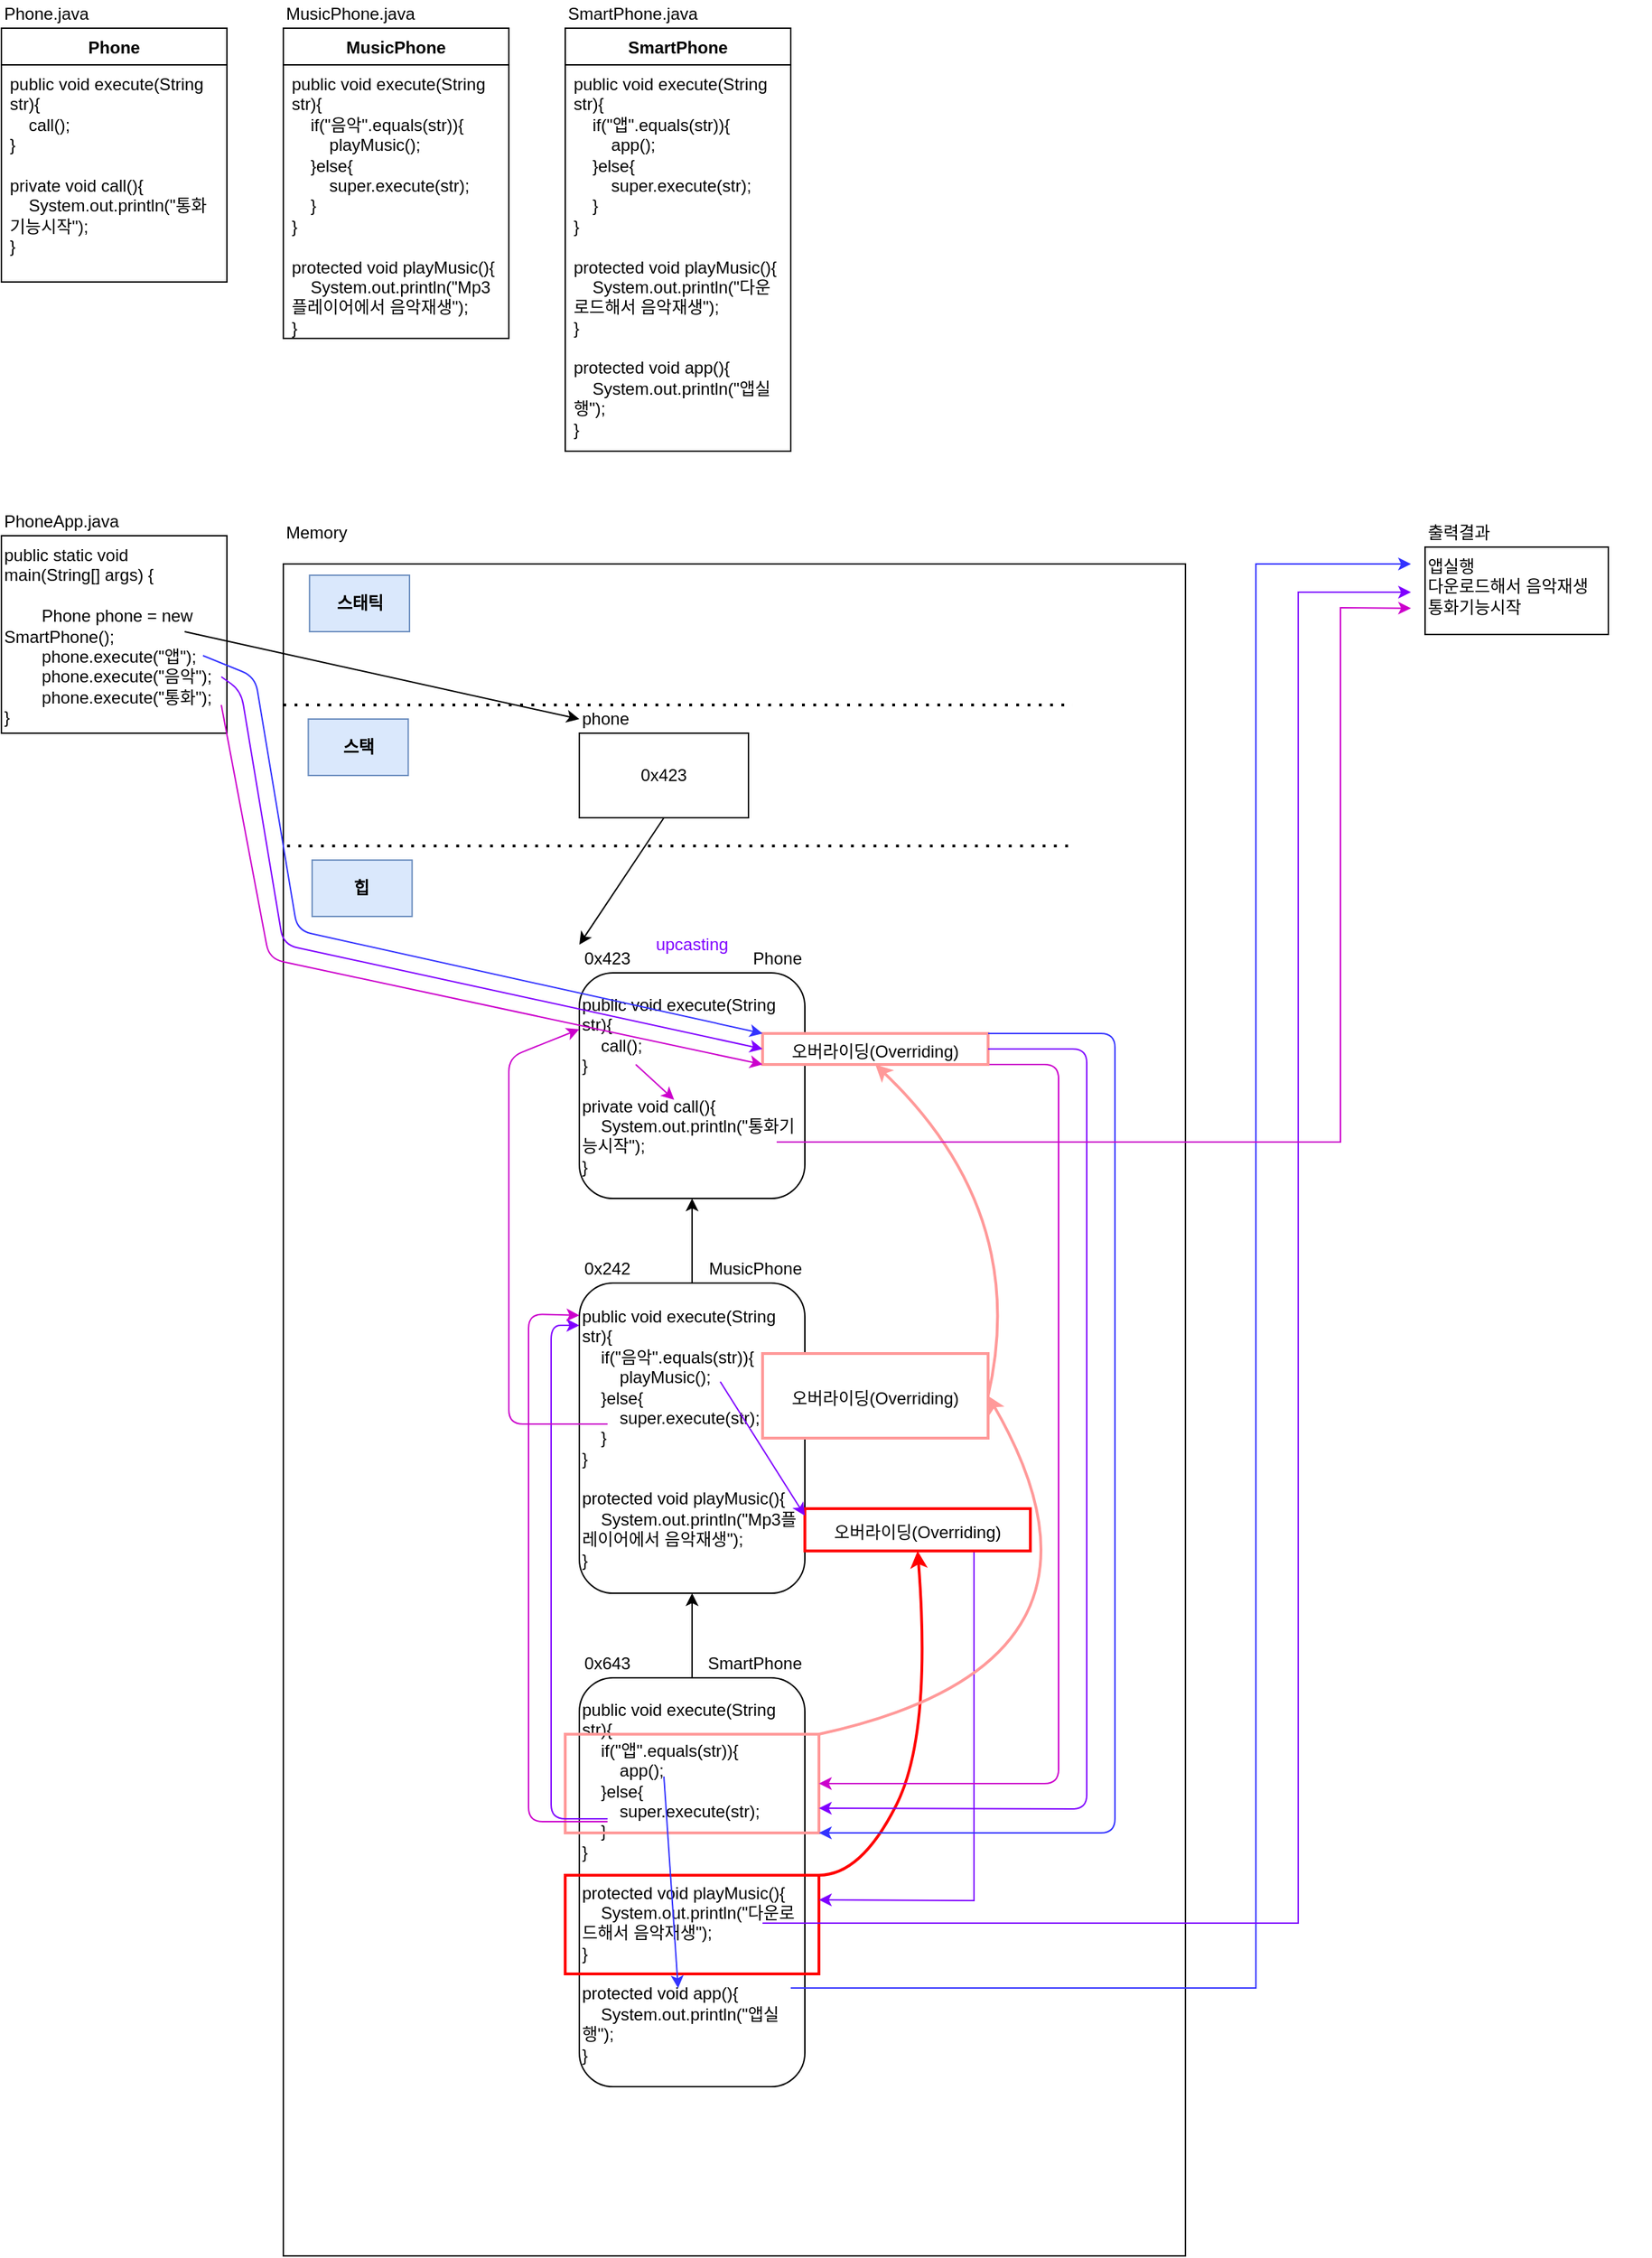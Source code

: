 <mxfile version="13.10.4" type="device"><diagram id="mPgNR5zbXorVT42VjV6F" name="Page-1"><mxGraphModel dx="660" dy="309" grid="1" gridSize="10" guides="1" tooltips="1" connect="1" arrows="1" fold="1" page="1" pageScale="1" pageWidth="827" pageHeight="1169" math="0" shadow="0"><root><mxCell id="0"/><mxCell id="1" parent="0"/><mxCell id="zT59p4EUVJKl-0oWde3T-29" value="" style="group" vertex="1" connectable="0" parent="1"><mxGeometry x="40" y="40" width="160" height="200" as="geometry"/></mxCell><mxCell id="zT59p4EUVJKl-0oWde3T-30" value="Phone" style="swimlane;fontStyle=1;align=center;verticalAlign=top;childLayout=stackLayout;horizontal=1;startSize=26;horizontalStack=0;resizeParent=1;resizeParentMax=0;resizeLast=0;collapsible=1;marginBottom=0;" vertex="1" parent="zT59p4EUVJKl-0oWde3T-29"><mxGeometry y="20" width="160" height="180" as="geometry"/></mxCell><mxCell id="zT59p4EUVJKl-0oWde3T-35" value="public void execute(String str){&#10;    call();&#10;}&#10;    &#10;private void call(){&#10;    System.out.println(&quot;통화기능시작&quot;);&#10;}" style="text;strokeColor=none;fillColor=none;align=left;verticalAlign=top;spacingLeft=4;spacingRight=4;overflow=hidden;rotatable=0;points=[[0,0.5],[1,0.5]];portConstraint=eastwest;whiteSpace=wrap;" vertex="1" parent="zT59p4EUVJKl-0oWde3T-30"><mxGeometry y="26" width="160" height="154" as="geometry"/></mxCell><mxCell id="zT59p4EUVJKl-0oWde3T-36" value="Phone.java" style="text;html=1;strokeColor=none;fillColor=none;align=left;verticalAlign=middle;whiteSpace=wrap;rounded=0;" vertex="1" parent="zT59p4EUVJKl-0oWde3T-29"><mxGeometry width="160" height="20" as="geometry"/></mxCell><mxCell id="zT59p4EUVJKl-0oWde3T-37" value="MusicPhone" style="swimlane;fontStyle=1;align=center;verticalAlign=top;childLayout=stackLayout;horizontal=1;startSize=26;horizontalStack=0;resizeParent=1;resizeParentMax=0;resizeLast=0;collapsible=1;marginBottom=0;" vertex="1" parent="1"><mxGeometry x="240" y="60" width="160" height="220" as="geometry"/></mxCell><mxCell id="zT59p4EUVJKl-0oWde3T-38" value="public void execute(String str){   &#10;    if(&quot;음악&quot;.equals(str)){&#10;        playMusic();&#10;    }else{&#10;        super.execute(str);&#10;    }        &#10;}&#10;    &#10;protected void playMusic(){&#10;    System.out.println(&quot;Mp3플레이어에서 음악재생&quot;);&#10;}" style="text;strokeColor=none;fillColor=none;align=left;verticalAlign=top;spacingLeft=4;spacingRight=4;overflow=hidden;rotatable=0;points=[[0,0.5],[1,0.5]];portConstraint=eastwest;whiteSpace=wrap;" vertex="1" parent="zT59p4EUVJKl-0oWde3T-37"><mxGeometry y="26" width="160" height="194" as="geometry"/></mxCell><mxCell id="zT59p4EUVJKl-0oWde3T-39" value="MusicPhone.java" style="text;html=1;strokeColor=none;fillColor=none;align=left;verticalAlign=middle;whiteSpace=wrap;rounded=0;" vertex="1" parent="1"><mxGeometry x="240" y="40" width="160" height="20" as="geometry"/></mxCell><mxCell id="zT59p4EUVJKl-0oWde3T-44" value="SmartPhone" style="swimlane;fontStyle=1;align=center;verticalAlign=top;childLayout=stackLayout;horizontal=1;startSize=26;horizontalStack=0;resizeParent=1;resizeParentMax=0;resizeLast=0;collapsible=1;marginBottom=0;" vertex="1" parent="1"><mxGeometry x="440" y="60" width="160" height="300" as="geometry"/></mxCell><mxCell id="zT59p4EUVJKl-0oWde3T-45" value="public void execute(String str){&#10;    if(&quot;앱&quot;.equals(str)){&#10;        app();&#10;    }else{&#10;        super.execute(str);&#10;    }    &#10;}&#10;&#10;protected void playMusic(){&#10;    System.out.println(&quot;다운로드해서 음악재생&quot;);&#10;}&#10;&#10;protected void app(){&#10;    System.out.println(&quot;앱실행&quot;);&#10;}" style="text;strokeColor=none;fillColor=none;align=left;verticalAlign=top;spacingLeft=4;spacingRight=4;overflow=hidden;rotatable=0;points=[[0,0.5],[1,0.5]];portConstraint=eastwest;whiteSpace=wrap;" vertex="1" parent="zT59p4EUVJKl-0oWde3T-44"><mxGeometry y="26" width="160" height="274" as="geometry"/></mxCell><mxCell id="zT59p4EUVJKl-0oWde3T-46" value="SmartPhone.java" style="text;html=1;strokeColor=none;fillColor=none;align=left;verticalAlign=middle;whiteSpace=wrap;rounded=0;" vertex="1" parent="1"><mxGeometry x="440" y="40" width="160" height="20" as="geometry"/></mxCell><mxCell id="zT59p4EUVJKl-0oWde3T-47" value="public static void main(String[] args) {&#10;&#10;        Phone phone = new SmartPhone();&#10;        phone.execute(&quot;앱&quot;);&#10;        phone.execute(&quot;음악&quot;);&#10;        phone.execute(&quot;통화&quot;);  &#10;}" style="labelBackgroundColor=none;fillColor=none;align=left;verticalAlign=top;whiteSpace=wrap;" vertex="1" parent="1"><mxGeometry x="40" y="420" width="160" height="140" as="geometry"/></mxCell><mxCell id="zT59p4EUVJKl-0oWde3T-48" value="PhoneApp.java" style="text;html=1;strokeColor=none;fillColor=none;align=left;verticalAlign=middle;whiteSpace=wrap;rounded=0;" vertex="1" parent="1"><mxGeometry x="40" y="400" width="160" height="20" as="geometry"/></mxCell><mxCell id="zT59p4EUVJKl-0oWde3T-161" value="Memory" style="text;html=1;strokeColor=none;align=left;verticalAlign=middle;whiteSpace=wrap;rounded=0;labelBackgroundColor=none;labelBorderColor=none;" vertex="1" parent="1"><mxGeometry x="240" y="408" width="640" height="20" as="geometry"/></mxCell><mxCell id="zT59p4EUVJKl-0oWde3T-52" value="" style="rounded=0;whiteSpace=wrap;html=1;labelBackgroundColor=none;align=center;fillColor=none;labelBorderColor=none;" vertex="1" parent="1"><mxGeometry x="240" y="440" width="640" height="1200" as="geometry"/></mxCell><mxCell id="zT59p4EUVJKl-0oWde3T-53" value="스태틱" style="rounded=0;whiteSpace=wrap;html=1;align=center;fillColor=#dae8fc;strokeColor=#6c8ebf;fontStyle=1;labelBackgroundColor=none;labelBorderColor=none;" vertex="1" parent="1"><mxGeometry x="258.614" y="448" width="70.909" height="40" as="geometry"/></mxCell><mxCell id="zT59p4EUVJKl-0oWde3T-54" value="스택" style="rounded=0;whiteSpace=wrap;html=1;align=center;fillColor=#dae8fc;strokeColor=#6c8ebf;fontStyle=1;labelBackgroundColor=none;labelBorderColor=none;" vertex="1" parent="1"><mxGeometry x="257.724" y="550" width="70.909" height="40" as="geometry"/></mxCell><mxCell id="zT59p4EUVJKl-0oWde3T-55" value="힙" style="rounded=0;whiteSpace=wrap;html=1;align=center;fillColor=#dae8fc;strokeColor=#6c8ebf;fontStyle=1;labelBackgroundColor=none;labelBorderColor=none;" vertex="1" parent="1"><mxGeometry x="260.434" y="650" width="70.909" height="40" as="geometry"/></mxCell><mxCell id="zT59p4EUVJKl-0oWde3T-56" value="" style="endArrow=none;dashed=1;html=1;dashPattern=1 3;strokeWidth=2;labelBackgroundColor=none;labelBorderColor=none;" edge="1" parent="1"><mxGeometry x="240" y="428" width="50" height="50" as="geometry"><mxPoint x="239.996" y="540" as="sourcePoint"/><mxPoint x="800" y="540" as="targetPoint"/></mxGeometry></mxCell><mxCell id="zT59p4EUVJKl-0oWde3T-57" value="" style="endArrow=none;dashed=1;html=1;dashPattern=1 3;strokeWidth=2;labelBackgroundColor=none;labelBorderColor=none;" edge="1" parent="1"><mxGeometry x="240" y="428" width="50" height="50" as="geometry"><mxPoint x="242.706" y="640" as="sourcePoint"/><mxPoint x="800" y="640" as="targetPoint"/></mxGeometry></mxCell><mxCell id="zT59p4EUVJKl-0oWde3T-199" style="edgeStyle=none;curved=1;orthogonalLoop=1;jettySize=auto;html=1;exitX=0.5;exitY=1;exitDx=0;exitDy=0;entryX=0;entryY=0;entryDx=0;entryDy=0;" edge="1" parent="1" source="zT59p4EUVJKl-0oWde3T-172" target="zT59p4EUVJKl-0oWde3T-189"><mxGeometry relative="1" as="geometry"/></mxCell><mxCell id="zT59p4EUVJKl-0oWde3T-172" value="0x423" style="rounded=0;whiteSpace=wrap;html=1;" vertex="1" parent="1"><mxGeometry x="450" y="560" width="120" height="60" as="geometry"/></mxCell><mxCell id="zT59p4EUVJKl-0oWde3T-173" value="phone" style="text;html=1;strokeColor=none;fillColor=none;align=left;verticalAlign=middle;whiteSpace=wrap;rounded=0;" vertex="1" parent="1"><mxGeometry x="450" y="540" width="120" height="20" as="geometry"/></mxCell><mxCell id="zT59p4EUVJKl-0oWde3T-188" value="&lt;span&gt;public void execute(String str){&lt;/span&gt;&lt;br style=&quot;padding: 0px ; margin: 0px&quot;&gt;&lt;span&gt;&amp;nbsp; &amp;nbsp; call();&lt;/span&gt;&lt;br style=&quot;padding: 0px ; margin: 0px&quot;&gt;&lt;span&gt;}&lt;/span&gt;&lt;br style=&quot;padding: 0px ; margin: 0px&quot;&gt;&lt;span&gt;&amp;nbsp; &amp;nbsp;&amp;nbsp;&lt;/span&gt;&lt;br style=&quot;padding: 0px ; margin: 0px&quot;&gt;&lt;span&gt;private void call(){&lt;/span&gt;&lt;br style=&quot;padding: 0px ; margin: 0px&quot;&gt;&lt;span&gt;&amp;nbsp; &amp;nbsp; System.out.println(&quot;통화기능시작&quot;);&lt;/span&gt;&lt;br style=&quot;padding: 0px ; margin: 0px&quot;&gt;&lt;span&gt;}&lt;/span&gt;" style="rounded=1;whiteSpace=wrap;html=1;align=left;" vertex="1" parent="1"><mxGeometry x="450" y="730" width="160" height="160" as="geometry"/></mxCell><mxCell id="zT59p4EUVJKl-0oWde3T-189" value="0x423" style="text;html=1;strokeColor=none;fillColor=none;align=center;verticalAlign=middle;whiteSpace=wrap;rounded=0;" vertex="1" parent="1"><mxGeometry x="450" y="710" width="40" height="20" as="geometry"/></mxCell><mxCell id="zT59p4EUVJKl-0oWde3T-190" value="Phone" style="text;html=1;strokeColor=none;fillColor=none;align=right;verticalAlign=middle;whiteSpace=wrap;rounded=0;" vertex="1" parent="1"><mxGeometry x="570" y="710" width="40" height="20" as="geometry"/></mxCell><mxCell id="zT59p4EUVJKl-0oWde3T-191" style="edgeStyle=none;curved=1;orthogonalLoop=1;jettySize=auto;html=1;entryX=0.5;entryY=1;entryDx=0;entryDy=0;" edge="1" parent="1" source="zT59p4EUVJKl-0oWde3T-192" target="zT59p4EUVJKl-0oWde3T-188"><mxGeometry relative="1" as="geometry"/></mxCell><mxCell id="zT59p4EUVJKl-0oWde3T-192" value="public void execute(String str){   &lt;br&gt;    if(&amp;quot;음악&amp;quot;.equals(str)){&lt;br&gt;        playMusic();&lt;br&gt;    }else{&lt;br&gt;        super.execute(str);&lt;br&gt;    }        &lt;br&gt;}&lt;br&gt;    &lt;br&gt;protected void playMusic(){&lt;br&gt;    System.out.println(&amp;quot;Mp3플레이어에서 음악재생&amp;quot;);&lt;br&gt;}" style="rounded=1;align=left;html=1;whiteSpace=wrap;" vertex="1" parent="1"><mxGeometry x="450" y="950" width="160" height="220" as="geometry"/></mxCell><mxCell id="zT59p4EUVJKl-0oWde3T-193" value="0x242" style="text;html=1;strokeColor=none;fillColor=none;align=center;verticalAlign=middle;whiteSpace=wrap;rounded=0;" vertex="1" parent="1"><mxGeometry x="450" y="930" width="40" height="20" as="geometry"/></mxCell><mxCell id="zT59p4EUVJKl-0oWde3T-194" value="&lt;span&gt;MusicPhone&lt;/span&gt;" style="text;html=1;strokeColor=none;fillColor=none;align=right;verticalAlign=middle;whiteSpace=wrap;rounded=0;" vertex="1" parent="1"><mxGeometry x="570" y="930" width="40" height="20" as="geometry"/></mxCell><mxCell id="zT59p4EUVJKl-0oWde3T-195" style="edgeStyle=none;curved=1;orthogonalLoop=1;jettySize=auto;html=1;entryX=0.5;entryY=1;entryDx=0;entryDy=0;" edge="1" parent="1" source="zT59p4EUVJKl-0oWde3T-196" target="zT59p4EUVJKl-0oWde3T-192"><mxGeometry relative="1" as="geometry"/></mxCell><mxCell id="zT59p4EUVJKl-0oWde3T-196" value="public void execute(String str){&lt;br style=&quot;padding: 0px ; margin: 0px&quot;&gt;&amp;nbsp; &amp;nbsp;&amp;nbsp;if(&quot;앱&quot;.equals(str)){&lt;br style=&quot;padding: 0px ; margin: 0px&quot;&gt;&amp;nbsp; &amp;nbsp;&amp;nbsp;&amp;nbsp; &amp;nbsp;&amp;nbsp;app();&lt;br style=&quot;padding: 0px ; margin: 0px&quot;&gt;&amp;nbsp; &amp;nbsp; }else{&lt;br style=&quot;padding: 0px ; margin: 0px&quot;&gt;&amp;nbsp; &amp;nbsp; &amp;nbsp; &amp;nbsp; super.execute(str);&lt;br style=&quot;padding: 0px ; margin: 0px&quot;&gt;&amp;nbsp; &amp;nbsp; }&amp;nbsp; &amp;nbsp;&amp;nbsp;&lt;br style=&quot;padding: 0px ; margin: 0px&quot;&gt;}&lt;br style=&quot;padding: 0px ; margin: 0px&quot;&gt;&lt;br style=&quot;padding: 0px ; margin: 0px&quot;&gt;protected void playMusic(){&lt;br style=&quot;padding: 0px ; margin: 0px&quot;&gt;&amp;nbsp; &amp;nbsp; System.out.println(&quot;다운로드해서 음악재생&quot;);&lt;br style=&quot;padding: 0px ; margin: 0px&quot;&gt;}&lt;br style=&quot;padding: 0px ; margin: 0px&quot;&gt;&lt;br style=&quot;padding: 0px ; margin: 0px&quot;&gt;protected void app(){&lt;br style=&quot;padding: 0px ; margin: 0px&quot;&gt;&amp;nbsp; &amp;nbsp; System.out.println(&quot;앱실행&quot;);&lt;br style=&quot;padding: 0px ; margin: 0px&quot;&gt;}" style="rounded=1;align=left;html=1;whiteSpace=wrap;" vertex="1" parent="1"><mxGeometry x="450" y="1230" width="160" height="290" as="geometry"/></mxCell><mxCell id="zT59p4EUVJKl-0oWde3T-197" value="0x643" style="text;html=1;strokeColor=none;fillColor=none;align=center;verticalAlign=middle;whiteSpace=wrap;rounded=0;" vertex="1" parent="1"><mxGeometry x="450" y="1210" width="40" height="20" as="geometry"/></mxCell><mxCell id="zT59p4EUVJKl-0oWde3T-198" value="&lt;span&gt;SmartPhone&lt;/span&gt;" style="text;html=1;strokeColor=none;fillColor=none;align=right;verticalAlign=middle;whiteSpace=wrap;rounded=0;" vertex="1" parent="1"><mxGeometry x="570" y="1210" width="40" height="20" as="geometry"/></mxCell><mxCell id="zT59p4EUVJKl-0oWde3T-200" value="upcasting" style="text;html=1;strokeColor=none;fillColor=none;align=center;verticalAlign=middle;whiteSpace=wrap;rounded=0;opacity=50;fontColor=#7F00FF;" vertex="1" parent="1"><mxGeometry x="510" y="700" width="40" height="20" as="geometry"/></mxCell><mxCell id="zT59p4EUVJKl-0oWde3T-201" value="" style="rounded=0;whiteSpace=wrap;html=1;fillColor=none;strokeWidth=2;strokeColor=#FF0000;" vertex="1" parent="1"><mxGeometry x="440" y="1370" width="180" height="70" as="geometry"/></mxCell><mxCell id="zT59p4EUVJKl-0oWde3T-234" style="edgeStyle=none;rounded=0;orthogonalLoop=1;jettySize=auto;html=1;exitX=0.75;exitY=1;exitDx=0;exitDy=0;entryX=1;entryY=0.25;entryDx=0;entryDy=0;strokeColor=#7F00FF;strokeWidth=1;fontColor=#FF0000;" edge="1" parent="1" source="zT59p4EUVJKl-0oWde3T-202" target="zT59p4EUVJKl-0oWde3T-201"><mxGeometry relative="1" as="geometry"><Array as="points"><mxPoint x="730" y="1388"/></Array></mxGeometry></mxCell><mxCell id="zT59p4EUVJKl-0oWde3T-202" value="&lt;a href=&quot;https://hyeonstorage.tistory.com/185&quot; style=&quot;text-align: left ; background-color: rgb(255 , 255 , 255)&quot;&gt;&lt;h3 class=&quot;LC20lb DKV0Md&quot; style=&quot;font-weight: normal ; margin: 0px 0px 3px ; padding: 4px 0px 0px ; display: inline-block ; line-height: 1.3&quot;&gt;&lt;font style=&quot;font-size: 12px&quot; color=&quot;#000000&quot;&gt;오버라이딩(Overriding)&lt;/font&gt;&lt;/h3&gt;&lt;/a&gt;" style="rounded=0;whiteSpace=wrap;html=1;strokeWidth=2;strokeColor=#FF0000;" vertex="1" parent="1"><mxGeometry x="610" y="1110" width="160" height="30" as="geometry"/></mxCell><mxCell id="zT59p4EUVJKl-0oWde3T-205" value="" style="curved=1;endArrow=classic;html=1;entryX=0.5;entryY=1;entryDx=0;entryDy=0;exitX=1;exitY=0;exitDx=0;exitDy=0;fontColor=#FF0000;strokeWidth=2;strokeColor=#FF0000;" edge="1" parent="1" source="zT59p4EUVJKl-0oWde3T-201" target="zT59p4EUVJKl-0oWde3T-202"><mxGeometry width="50" height="50" relative="1" as="geometry"><mxPoint x="400" y="1200" as="sourcePoint"/><mxPoint x="450" y="1150" as="targetPoint"/><Array as="points"><mxPoint x="650" y="1370"/><mxPoint x="700" y="1270"/></Array></mxGeometry></mxCell><mxCell id="zT59p4EUVJKl-0oWde3T-206" value="" style="rounded=0;whiteSpace=wrap;html=1;fillColor=none;strokeWidth=2;strokeColor=#FF9999;" vertex="1" parent="1"><mxGeometry x="440" y="1270" width="180" height="70" as="geometry"/></mxCell><mxCell id="zT59p4EUVJKl-0oWde3T-207" value="&lt;a href=&quot;https://hyeonstorage.tistory.com/185&quot; style=&quot;text-align: left ; background-color: rgb(255 , 255 , 255)&quot;&gt;&lt;h3 class=&quot;LC20lb DKV0Md&quot; style=&quot;font-weight: normal ; margin: 0px 0px 3px ; padding: 4px 0px 0px ; display: inline-block ; line-height: 1.3&quot;&gt;&lt;font style=&quot;font-size: 12px&quot; color=&quot;#000000&quot;&gt;오버라이딩(Overriding)&lt;/font&gt;&lt;/h3&gt;&lt;/a&gt;" style="rounded=0;whiteSpace=wrap;html=1;strokeWidth=2;strokeColor=#FF9999;" vertex="1" parent="1"><mxGeometry x="580" y="1000" width="160" height="60" as="geometry"/></mxCell><mxCell id="zT59p4EUVJKl-0oWde3T-237" style="edgeStyle=none;rounded=1;orthogonalLoop=1;jettySize=auto;html=1;exitX=1;exitY=1;exitDx=0;exitDy=0;entryX=1;entryY=0.5;entryDx=0;entryDy=0;strokeColor=#CC00CC;strokeWidth=1;fontColor=#FF0000;" edge="1" parent="1" source="zT59p4EUVJKl-0oWde3T-208" target="zT59p4EUVJKl-0oWde3T-206"><mxGeometry relative="1" as="geometry"><Array as="points"><mxPoint x="790" y="795"/><mxPoint x="790" y="1305"/></Array></mxGeometry></mxCell><mxCell id="zT59p4EUVJKl-0oWde3T-208" value="&lt;a href=&quot;https://hyeonstorage.tistory.com/185&quot; style=&quot;text-align: left ; background-color: rgb(255 , 255 , 255)&quot;&gt;&lt;h3 class=&quot;LC20lb DKV0Md&quot; style=&quot;font-weight: normal ; margin: 0px 0px 3px ; padding: 4px 0px 0px ; display: inline-block ; line-height: 1.3&quot;&gt;&lt;font style=&quot;font-size: 12px&quot; color=&quot;#000000&quot;&gt;오버라이딩(Overriding)&lt;/font&gt;&lt;/h3&gt;&lt;/a&gt;" style="rounded=0;whiteSpace=wrap;html=1;strokeWidth=2;strokeColor=#FF9999;" vertex="1" parent="1"><mxGeometry x="580" y="773" width="160" height="22" as="geometry"/></mxCell><mxCell id="zT59p4EUVJKl-0oWde3T-209" value="" style="curved=1;endArrow=classic;html=1;strokeWidth=2;fontColor=#FF0000;entryX=1;entryY=0.5;entryDx=0;entryDy=0;exitX=1;exitY=0;exitDx=0;exitDy=0;strokeColor=#FF9999;" edge="1" parent="1" source="zT59p4EUVJKl-0oWde3T-206" target="zT59p4EUVJKl-0oWde3T-207"><mxGeometry width="50" height="50" relative="1" as="geometry"><mxPoint x="390" y="940" as="sourcePoint"/><mxPoint x="440" y="890" as="targetPoint"/><Array as="points"><mxPoint x="850" y="1220"/></Array></mxGeometry></mxCell><mxCell id="zT59p4EUVJKl-0oWde3T-211" value="" style="curved=1;endArrow=classic;html=1;strokeWidth=2;fontColor=#FF0000;entryX=0.5;entryY=1;entryDx=0;entryDy=0;exitX=1;exitY=0.5;exitDx=0;exitDy=0;strokeColor=#FF9999;" edge="1" parent="1" source="zT59p4EUVJKl-0oWde3T-207" target="zT59p4EUVJKl-0oWde3T-208"><mxGeometry width="50" height="50" relative="1" as="geometry"><mxPoint x="420" y="1048" as="sourcePoint"/><mxPoint x="430" y="773" as="targetPoint"/><Array as="points"><mxPoint x="770" y="900"/></Array></mxGeometry></mxCell><mxCell id="zT59p4EUVJKl-0oWde3T-212" value="" style="endArrow=classic;html=1;strokeWidth=1;fontColor=#FF0000;entryX=0;entryY=0.5;entryDx=0;entryDy=0;" edge="1" parent="1" target="zT59p4EUVJKl-0oWde3T-173"><mxGeometry width="50" height="50" relative="1" as="geometry"><mxPoint x="170" y="488" as="sourcePoint"/><mxPoint x="220" y="498" as="targetPoint"/></mxGeometry></mxCell><mxCell id="zT59p4EUVJKl-0oWde3T-213" value="" style="endArrow=classic;html=1;strokeWidth=1;fontColor=#FF0000;entryX=0;entryY=0;entryDx=0;entryDy=0;strokeColor=#3333FF;" edge="1" parent="1" target="zT59p4EUVJKl-0oWde3T-208"><mxGeometry width="50" height="50" relative="1" as="geometry"><mxPoint x="183" y="505.0" as="sourcePoint"/><mxPoint x="373" y="567" as="targetPoint"/><Array as="points"><mxPoint x="220" y="520"/><mxPoint x="250" y="700"/></Array></mxGeometry></mxCell><mxCell id="zT59p4EUVJKl-0oWde3T-222" value="" style="endArrow=classic;html=1;strokeColor=#3333FF;strokeWidth=1;fontColor=#FF0000;entryX=0.438;entryY=0.759;entryDx=0;entryDy=0;entryPerimeter=0;" edge="1" parent="1" target="zT59p4EUVJKl-0oWde3T-196"><mxGeometry width="50" height="50" relative="1" as="geometry"><mxPoint x="510" y="1300" as="sourcePoint"/><mxPoint x="560" y="1540" as="targetPoint"/></mxGeometry></mxCell><mxCell id="zT59p4EUVJKl-0oWde3T-223" value="앱실행&#10;다운로드해서 음악재생&#10;통화기능시작" style="labelBackgroundColor=none;fillColor=none;align=left;verticalAlign=top;whiteSpace=wrap;" vertex="1" parent="1"><mxGeometry x="1050" y="428" width="130" height="62" as="geometry"/></mxCell><mxCell id="zT59p4EUVJKl-0oWde3T-224" value="출력결과" style="text;html=1;strokeColor=none;fillColor=none;align=left;verticalAlign=middle;whiteSpace=wrap;rounded=0;" vertex="1" parent="1"><mxGeometry x="1050" y="408" width="160" height="20" as="geometry"/></mxCell><mxCell id="zT59p4EUVJKl-0oWde3T-225" value="" style="endArrow=classic;html=1;strokeColor=#3333FF;strokeWidth=1;fontColor=#FF0000;rounded=0;" edge="1" parent="1"><mxGeometry width="50" height="50" relative="1" as="geometry"><mxPoint x="600" y="1450" as="sourcePoint"/><mxPoint x="1040" y="440" as="targetPoint"/><Array as="points"><mxPoint x="930" y="1450"/><mxPoint x="930" y="440"/></Array></mxGeometry></mxCell><mxCell id="zT59p4EUVJKl-0oWde3T-226" value="" style="endArrow=classic;html=1;strokeWidth=1;fontColor=#FF0000;entryX=0;entryY=0.5;entryDx=0;entryDy=0;strokeColor=#7F00FF;" edge="1" parent="1" target="zT59p4EUVJKl-0oWde3T-208"><mxGeometry width="50" height="50" relative="1" as="geometry"><mxPoint x="196" y="520" as="sourcePoint"/><mxPoint x="286" y="480" as="targetPoint"/><Array as="points"><mxPoint x="210" y="530"/><mxPoint x="240" y="710"/></Array></mxGeometry></mxCell><mxCell id="zT59p4EUVJKl-0oWde3T-228" value="" style="endArrow=classic;html=1;strokeColor=#7F00FF;strokeWidth=1;fontColor=#FF0000;entryX=0;entryY=0;entryDx=0;entryDy=0;" edge="1" parent="1"><mxGeometry width="50" height="50" relative="1" as="geometry"><mxPoint x="470" y="1330" as="sourcePoint"/><mxPoint x="450" y="980" as="targetPoint"/><Array as="points"><mxPoint x="430" y="1330"/><mxPoint x="430" y="980"/></Array></mxGeometry></mxCell><mxCell id="zT59p4EUVJKl-0oWde3T-231" value="" style="endArrow=classic;html=1;strokeColor=#7F00FF;strokeWidth=1;fontColor=#FF0000;exitX=1;exitY=0.5;exitDx=0;exitDy=0;entryX=1;entryY=0.75;entryDx=0;entryDy=0;" edge="1" parent="1" source="zT59p4EUVJKl-0oWde3T-208" target="zT59p4EUVJKl-0oWde3T-206"><mxGeometry width="50" height="50" relative="1" as="geometry"><mxPoint x="640" y="970" as="sourcePoint"/><mxPoint x="630" y="1310" as="targetPoint"/><Array as="points"><mxPoint x="810" y="784"/><mxPoint x="810" y="1050"/><mxPoint x="810" y="1323"/></Array></mxGeometry></mxCell><mxCell id="zT59p4EUVJKl-0oWde3T-232" value="" style="endArrow=classic;html=1;strokeWidth=1;fontColor=#FF0000;exitX=1;exitY=0;exitDx=0;exitDy=0;entryX=1;entryY=1;entryDx=0;entryDy=0;strokeColor=#3333FF;" edge="1" parent="1" source="zT59p4EUVJKl-0oWde3T-208" target="zT59p4EUVJKl-0oWde3T-206"><mxGeometry width="50" height="50" relative="1" as="geometry"><mxPoint x="740" y="800" as="sourcePoint"/><mxPoint x="690" y="920" as="targetPoint"/><Array as="points"><mxPoint x="830" y="773"/><mxPoint x="830" y="1340"/></Array></mxGeometry></mxCell><mxCell id="zT59p4EUVJKl-0oWde3T-233" value="" style="endArrow=classic;html=1;strokeWidth=1;fontColor=#FF0000;entryX=1;entryY=0.75;entryDx=0;entryDy=0;strokeColor=#7F00FF;" edge="1" parent="1" target="zT59p4EUVJKl-0oWde3T-192"><mxGeometry width="50" height="50" relative="1" as="geometry"><mxPoint x="550" y="1020" as="sourcePoint"/><mxPoint x="600" y="970" as="targetPoint"/></mxGeometry></mxCell><mxCell id="zT59p4EUVJKl-0oWde3T-235" value="" style="endArrow=classic;html=1;strokeColor=#7F00FF;strokeWidth=1;fontColor=#FF0000;rounded=0;" edge="1" parent="1"><mxGeometry width="50" height="50" relative="1" as="geometry"><mxPoint x="580" y="1404" as="sourcePoint"/><mxPoint x="1040" y="460" as="targetPoint"/><Array as="points"><mxPoint x="960" y="1404"/><mxPoint x="960" y="460"/></Array></mxGeometry></mxCell><mxCell id="zT59p4EUVJKl-0oWde3T-236" value="" style="endArrow=classic;html=1;strokeWidth=1;fontColor=#FF0000;entryX=0;entryY=1;entryDx=0;entryDy=0;strokeColor=#CC00CC;" edge="1" parent="1" target="zT59p4EUVJKl-0oWde3T-208"><mxGeometry width="50" height="50" relative="1" as="geometry"><mxPoint x="196" y="540" as="sourcePoint"/><mxPoint x="580" y="804" as="targetPoint"/><Array as="points"><mxPoint x="230" y="720"/></Array></mxGeometry></mxCell><mxCell id="zT59p4EUVJKl-0oWde3T-238" value="" style="endArrow=classic;html=1;strokeWidth=1;fontColor=#FF0000;entryX=-0.009;entryY=0.095;entryDx=0;entryDy=0;entryPerimeter=0;strokeColor=#CC00CC;" edge="1" parent="1"><mxGeometry width="50" height="50" relative="1" as="geometry"><mxPoint x="470" y="1332" as="sourcePoint"/><mxPoint x="450" y="972.9" as="targetPoint"/><Array as="points"><mxPoint x="414" y="1332"/><mxPoint x="414" y="972"/></Array></mxGeometry></mxCell><mxCell id="zT59p4EUVJKl-0oWde3T-240" value="" style="endArrow=classic;html=1;strokeWidth=1;fontColor=#FF0000;strokeColor=#CC00CC;entryX=0;entryY=0.25;entryDx=0;entryDy=0;" edge="1" parent="1" target="zT59p4EUVJKl-0oWde3T-188"><mxGeometry width="50" height="50" relative="1" as="geometry"><mxPoint x="470" y="1050" as="sourcePoint"/><mxPoint x="450" y="750" as="targetPoint"/><Array as="points"><mxPoint x="400" y="1050"/><mxPoint x="400" y="790"/></Array></mxGeometry></mxCell><mxCell id="zT59p4EUVJKl-0oWde3T-241" value="" style="endArrow=classic;html=1;strokeColor=#CC00CC;strokeWidth=1;fontColor=#FF0000;" edge="1" parent="1"><mxGeometry width="50" height="50" relative="1" as="geometry"><mxPoint x="490" y="795" as="sourcePoint"/><mxPoint x="517.273" y="820" as="targetPoint"/></mxGeometry></mxCell><mxCell id="zT59p4EUVJKl-0oWde3T-243" value="" style="endArrow=classic;html=1;strokeColor=#CC00CC;strokeWidth=1;fontColor=#FF0000;rounded=0;" edge="1" parent="1"><mxGeometry width="50" height="50" relative="1" as="geometry"><mxPoint x="590" y="850" as="sourcePoint"/><mxPoint x="1040" y="471.379" as="targetPoint"/><Array as="points"><mxPoint x="990" y="850"/><mxPoint x="990" y="471"/></Array></mxGeometry></mxCell></root></mxGraphModel></diagram></mxfile>